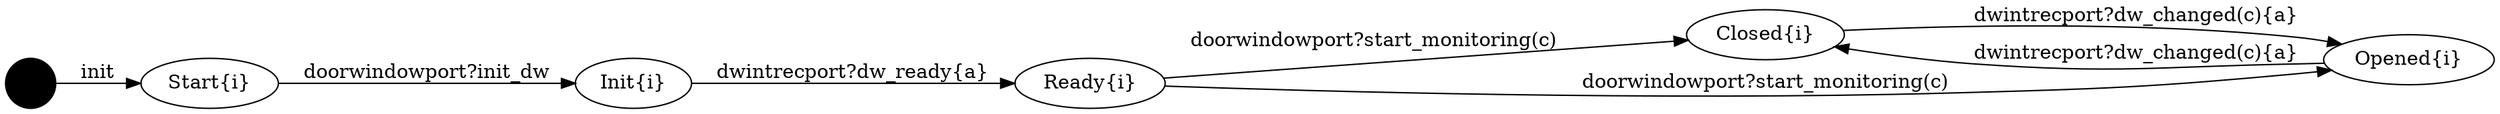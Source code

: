 digraph finite_state_machine {
	rankdir=LR;
	INIT_STATE [shape=circle label = "", style = filled, color = "black"];
		INIT_STATE -> Start [label="init"];
	Start [label="Start{i}", shape = ellipse];
		Start -> Init [label="doorwindowport?init_dw"];
	Init [label="Init{i}", shape = ellipse];
		Init -> Ready [label="dwintrecport?dw_ready{a}"];
	Ready [label="Ready{i}", shape = ellipse];
		Ready -> Closed [label="doorwindowport?start_monitoring(c)"];
		Ready -> Opened [label="doorwindowport?start_monitoring(c)"];
	Closed [label="Closed{i}", shape = ellipse];
		Closed -> Opened [label="dwintrecport?dw_changed(c){a}"];
	Opened [label="Opened{i}", shape = ellipse];
		Opened -> Closed [label="dwintrecport?dw_changed(c){a}"];
}
